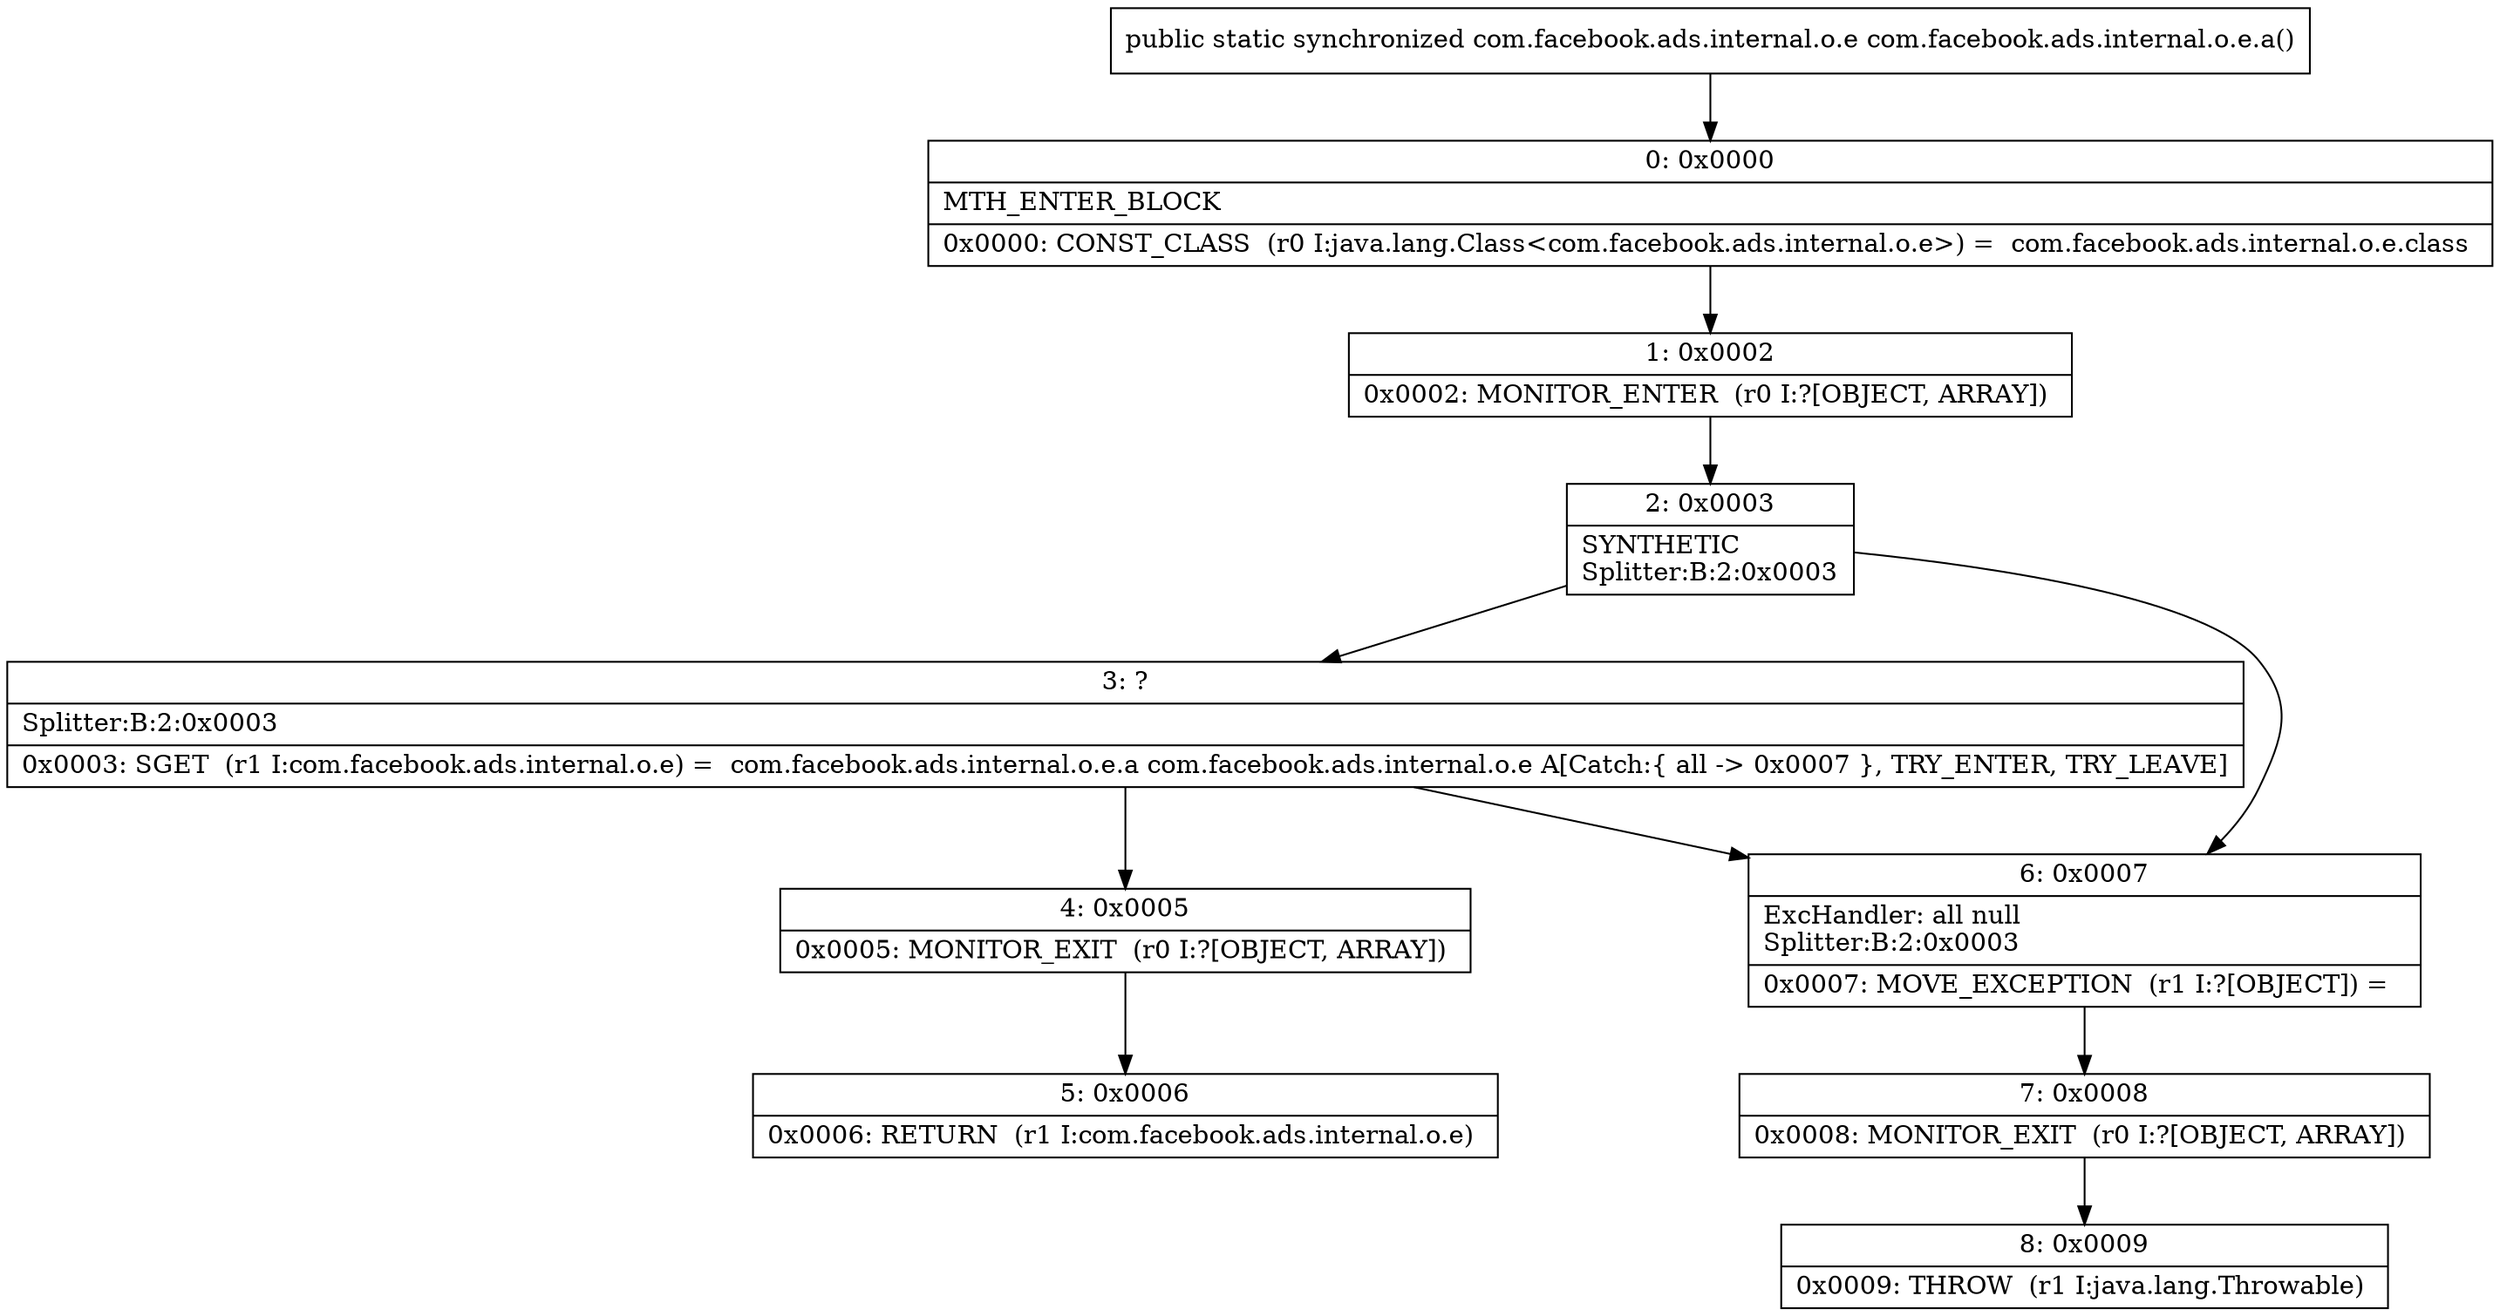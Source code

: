 digraph "CFG forcom.facebook.ads.internal.o.e.a()Lcom\/facebook\/ads\/internal\/o\/e;" {
Node_0 [shape=record,label="{0\:\ 0x0000|MTH_ENTER_BLOCK\l|0x0000: CONST_CLASS  (r0 I:java.lang.Class\<com.facebook.ads.internal.o.e\>) =  com.facebook.ads.internal.o.e.class \l}"];
Node_1 [shape=record,label="{1\:\ 0x0002|0x0002: MONITOR_ENTER  (r0 I:?[OBJECT, ARRAY]) \l}"];
Node_2 [shape=record,label="{2\:\ 0x0003|SYNTHETIC\lSplitter:B:2:0x0003\l}"];
Node_3 [shape=record,label="{3\:\ ?|Splitter:B:2:0x0003\l|0x0003: SGET  (r1 I:com.facebook.ads.internal.o.e) =  com.facebook.ads.internal.o.e.a com.facebook.ads.internal.o.e A[Catch:\{ all \-\> 0x0007 \}, TRY_ENTER, TRY_LEAVE]\l}"];
Node_4 [shape=record,label="{4\:\ 0x0005|0x0005: MONITOR_EXIT  (r0 I:?[OBJECT, ARRAY]) \l}"];
Node_5 [shape=record,label="{5\:\ 0x0006|0x0006: RETURN  (r1 I:com.facebook.ads.internal.o.e) \l}"];
Node_6 [shape=record,label="{6\:\ 0x0007|ExcHandler: all null\lSplitter:B:2:0x0003\l|0x0007: MOVE_EXCEPTION  (r1 I:?[OBJECT]) =  \l}"];
Node_7 [shape=record,label="{7\:\ 0x0008|0x0008: MONITOR_EXIT  (r0 I:?[OBJECT, ARRAY]) \l}"];
Node_8 [shape=record,label="{8\:\ 0x0009|0x0009: THROW  (r1 I:java.lang.Throwable) \l}"];
MethodNode[shape=record,label="{public static synchronized com.facebook.ads.internal.o.e com.facebook.ads.internal.o.e.a() }"];
MethodNode -> Node_0;
Node_0 -> Node_1;
Node_1 -> Node_2;
Node_2 -> Node_3;
Node_2 -> Node_6;
Node_3 -> Node_4;
Node_3 -> Node_6;
Node_4 -> Node_5;
Node_6 -> Node_7;
Node_7 -> Node_8;
}

